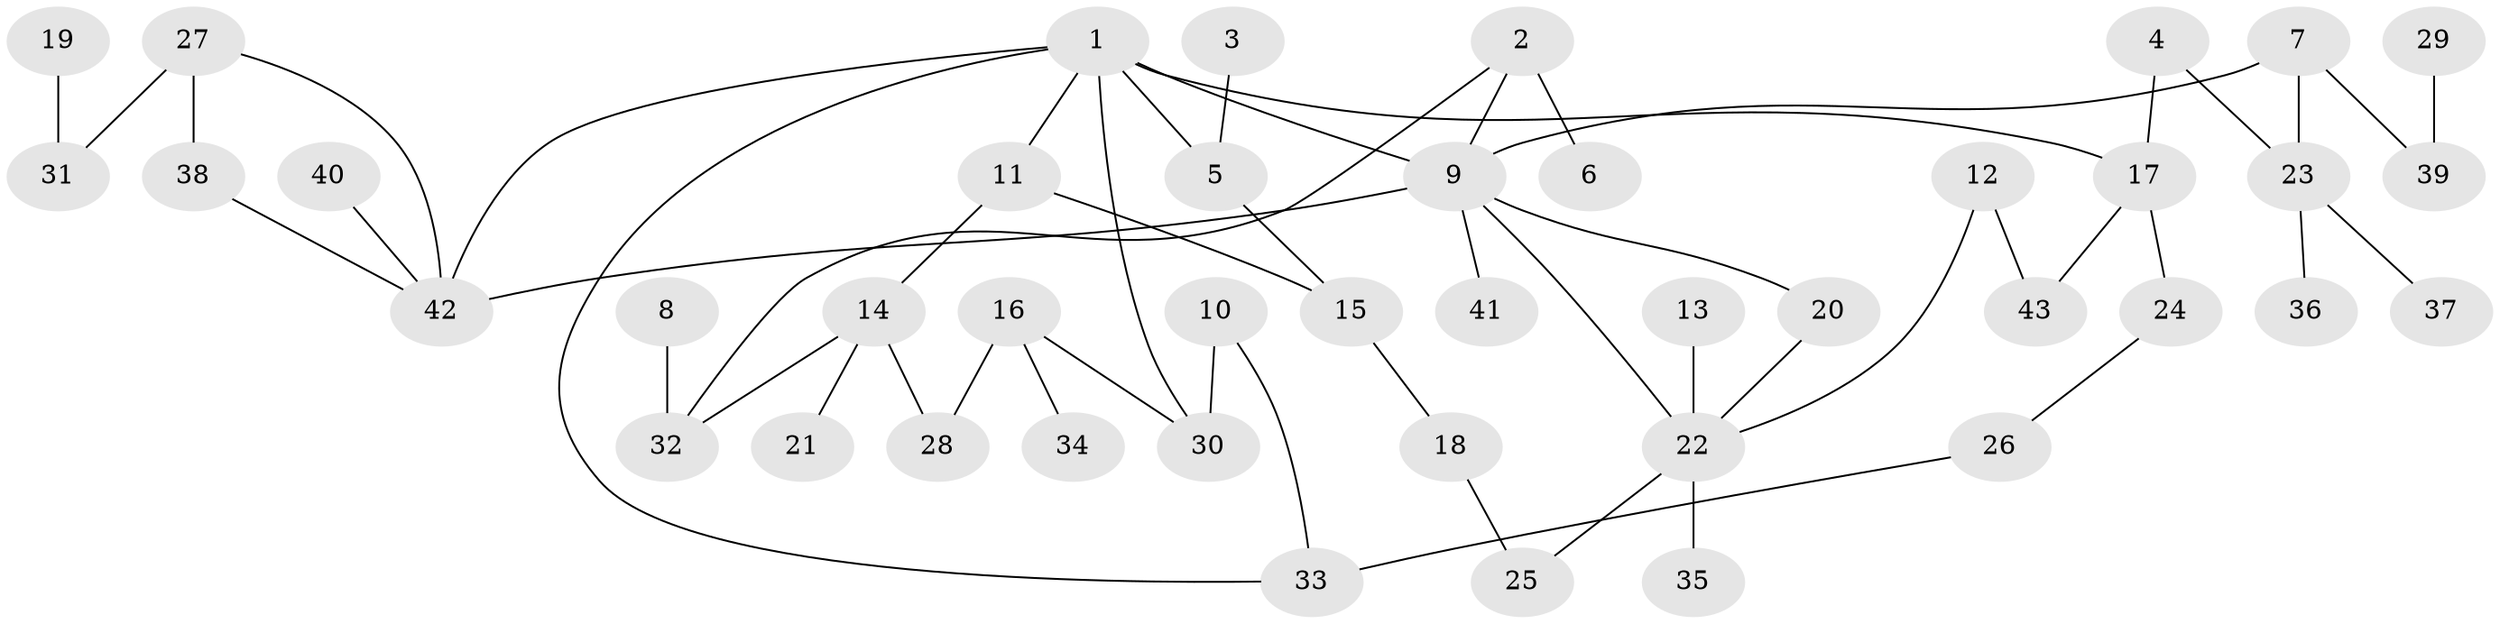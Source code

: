 // original degree distribution, {4: 0.09411764705882353, 5: 0.023529411764705882, 6: 0.023529411764705882, 2: 0.25882352941176473, 3: 0.18823529411764706, 1: 0.38823529411764707, 8: 0.011764705882352941, 7: 0.011764705882352941}
// Generated by graph-tools (version 1.1) at 2025/01/03/09/25 03:01:09]
// undirected, 43 vertices, 53 edges
graph export_dot {
graph [start="1"]
  node [color=gray90,style=filled];
  1;
  2;
  3;
  4;
  5;
  6;
  7;
  8;
  9;
  10;
  11;
  12;
  13;
  14;
  15;
  16;
  17;
  18;
  19;
  20;
  21;
  22;
  23;
  24;
  25;
  26;
  27;
  28;
  29;
  30;
  31;
  32;
  33;
  34;
  35;
  36;
  37;
  38;
  39;
  40;
  41;
  42;
  43;
  1 -- 5 [weight=1.0];
  1 -- 9 [weight=1.0];
  1 -- 11 [weight=1.0];
  1 -- 17 [weight=1.0];
  1 -- 30 [weight=1.0];
  1 -- 33 [weight=1.0];
  1 -- 42 [weight=1.0];
  2 -- 6 [weight=2.0];
  2 -- 9 [weight=1.0];
  2 -- 32 [weight=1.0];
  3 -- 5 [weight=1.0];
  4 -- 17 [weight=1.0];
  4 -- 23 [weight=1.0];
  5 -- 15 [weight=1.0];
  7 -- 9 [weight=1.0];
  7 -- 23 [weight=1.0];
  7 -- 39 [weight=1.0];
  8 -- 32 [weight=1.0];
  9 -- 20 [weight=1.0];
  9 -- 22 [weight=1.0];
  9 -- 41 [weight=1.0];
  9 -- 42 [weight=2.0];
  10 -- 30 [weight=1.0];
  10 -- 33 [weight=1.0];
  11 -- 14 [weight=1.0];
  11 -- 15 [weight=1.0];
  12 -- 22 [weight=1.0];
  12 -- 43 [weight=1.0];
  13 -- 22 [weight=1.0];
  14 -- 21 [weight=1.0];
  14 -- 28 [weight=1.0];
  14 -- 32 [weight=1.0];
  15 -- 18 [weight=1.0];
  16 -- 28 [weight=1.0];
  16 -- 30 [weight=1.0];
  16 -- 34 [weight=1.0];
  17 -- 24 [weight=1.0];
  17 -- 43 [weight=1.0];
  18 -- 25 [weight=1.0];
  19 -- 31 [weight=1.0];
  20 -- 22 [weight=1.0];
  22 -- 25 [weight=1.0];
  22 -- 35 [weight=1.0];
  23 -- 36 [weight=1.0];
  23 -- 37 [weight=1.0];
  24 -- 26 [weight=1.0];
  26 -- 33 [weight=1.0];
  27 -- 31 [weight=1.0];
  27 -- 38 [weight=1.0];
  27 -- 42 [weight=1.0];
  29 -- 39 [weight=1.0];
  38 -- 42 [weight=1.0];
  40 -- 42 [weight=1.0];
}
